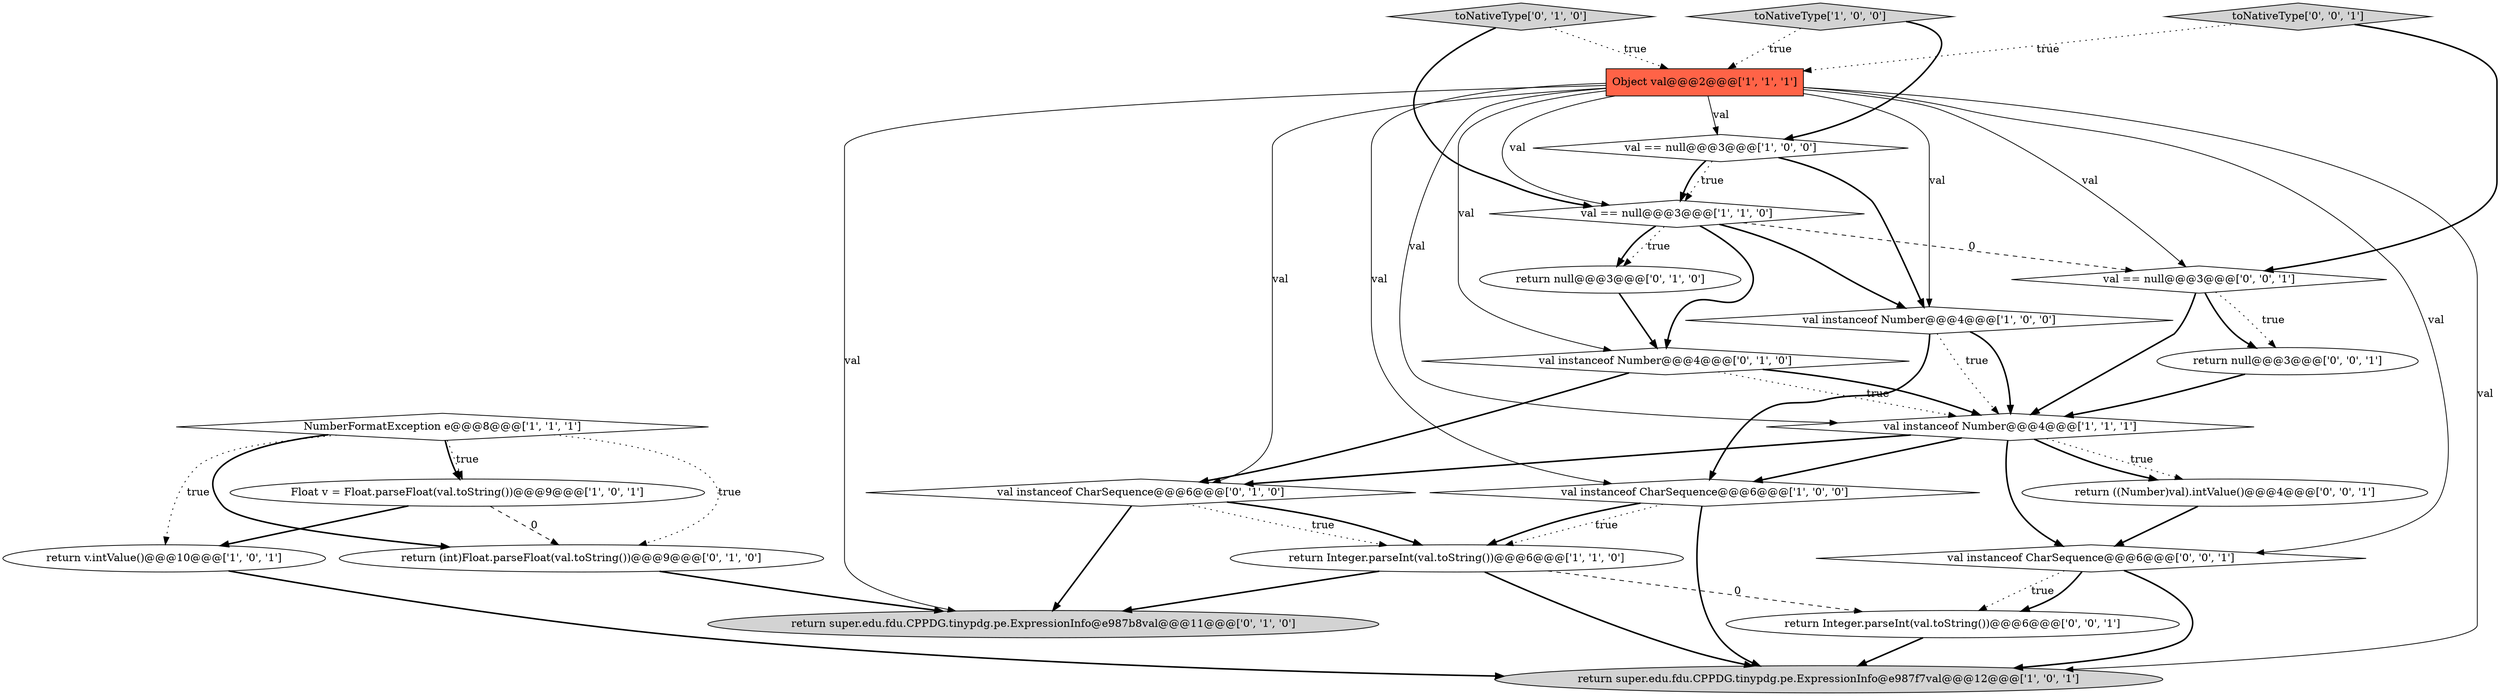 digraph {
3 [style = filled, label = "NumberFormatException e@@@8@@@['1', '1', '1']", fillcolor = white, shape = diamond image = "AAA0AAABBB1BBB"];
17 [style = filled, label = "toNativeType['0', '1', '0']", fillcolor = lightgray, shape = diamond image = "AAA0AAABBB2BBB"];
5 [style = filled, label = "toNativeType['1', '0', '0']", fillcolor = lightgray, shape = diamond image = "AAA0AAABBB1BBB"];
11 [style = filled, label = "return super.edu.fdu.CPPDG.tinypdg.pe.ExpressionInfo@e987f7val@@@12@@@['1', '0', '1']", fillcolor = lightgray, shape = ellipse image = "AAA0AAABBB1BBB"];
6 [style = filled, label = "Float v = Float.parseFloat(val.toString())@@@9@@@['1', '0', '1']", fillcolor = white, shape = ellipse image = "AAA0AAABBB1BBB"];
14 [style = filled, label = "val instanceof Number@@@4@@@['0', '1', '0']", fillcolor = white, shape = diamond image = "AAA0AAABBB2BBB"];
18 [style = filled, label = "return null@@@3@@@['0', '0', '1']", fillcolor = white, shape = ellipse image = "AAA0AAABBB3BBB"];
9 [style = filled, label = "return v.intValue()@@@10@@@['1', '0', '1']", fillcolor = white, shape = ellipse image = "AAA0AAABBB1BBB"];
8 [style = filled, label = "val instanceof Number@@@4@@@['1', '1', '1']", fillcolor = white, shape = diamond image = "AAA0AAABBB1BBB"];
21 [style = filled, label = "return Integer.parseInt(val.toString())@@@6@@@['0', '0', '1']", fillcolor = white, shape = ellipse image = "AAA0AAABBB3BBB"];
19 [style = filled, label = "return ((Number)val).intValue()@@@4@@@['0', '0', '1']", fillcolor = white, shape = ellipse image = "AAA0AAABBB3BBB"];
15 [style = filled, label = "return super.edu.fdu.CPPDG.tinypdg.pe.ExpressionInfo@e987b8val@@@11@@@['0', '1', '0']", fillcolor = lightgray, shape = ellipse image = "AAA0AAABBB2BBB"];
13 [style = filled, label = "return null@@@3@@@['0', '1', '0']", fillcolor = white, shape = ellipse image = "AAA0AAABBB2BBB"];
20 [style = filled, label = "val instanceof CharSequence@@@6@@@['0', '0', '1']", fillcolor = white, shape = diamond image = "AAA0AAABBB3BBB"];
7 [style = filled, label = "val == null@@@3@@@['1', '1', '0']", fillcolor = white, shape = diamond image = "AAA0AAABBB1BBB"];
4 [style = filled, label = "val instanceof Number@@@4@@@['1', '0', '0']", fillcolor = white, shape = diamond image = "AAA0AAABBB1BBB"];
22 [style = filled, label = "val == null@@@3@@@['0', '0', '1']", fillcolor = white, shape = diamond image = "AAA0AAABBB3BBB"];
10 [style = filled, label = "Object val@@@2@@@['1', '1', '1']", fillcolor = tomato, shape = box image = "AAA0AAABBB1BBB"];
23 [style = filled, label = "toNativeType['0', '0', '1']", fillcolor = lightgray, shape = diamond image = "AAA0AAABBB3BBB"];
2 [style = filled, label = "return Integer.parseInt(val.toString())@@@6@@@['1', '1', '0']", fillcolor = white, shape = ellipse image = "AAA0AAABBB1BBB"];
16 [style = filled, label = "val instanceof CharSequence@@@6@@@['0', '1', '0']", fillcolor = white, shape = diamond image = "AAA0AAABBB2BBB"];
0 [style = filled, label = "val instanceof CharSequence@@@6@@@['1', '0', '0']", fillcolor = white, shape = diamond image = "AAA0AAABBB1BBB"];
12 [style = filled, label = "return (int)Float.parseFloat(val.toString())@@@9@@@['0', '1', '0']", fillcolor = white, shape = ellipse image = "AAA1AAABBB2BBB"];
1 [style = filled, label = "val == null@@@3@@@['1', '0', '0']", fillcolor = white, shape = diamond image = "AAA0AAABBB1BBB"];
0->2 [style = dotted, label="true"];
8->16 [style = bold, label=""];
3->12 [style = dotted, label="true"];
21->11 [style = bold, label=""];
23->22 [style = bold, label=""];
10->20 [style = solid, label="val"];
5->10 [style = dotted, label="true"];
10->8 [style = solid, label="val"];
9->11 [style = bold, label=""];
22->8 [style = bold, label=""];
14->16 [style = bold, label=""];
16->2 [style = dotted, label="true"];
20->21 [style = dotted, label="true"];
10->4 [style = solid, label="val"];
8->0 [style = bold, label=""];
2->11 [style = bold, label=""];
12->15 [style = bold, label=""];
5->1 [style = bold, label=""];
10->14 [style = solid, label="val"];
19->20 [style = bold, label=""];
1->7 [style = dotted, label="true"];
23->10 [style = dotted, label="true"];
10->7 [style = solid, label="val"];
14->8 [style = dotted, label="true"];
7->13 [style = dotted, label="true"];
16->15 [style = bold, label=""];
4->8 [style = bold, label=""];
10->16 [style = solid, label="val"];
0->11 [style = bold, label=""];
8->19 [style = dotted, label="true"];
4->8 [style = dotted, label="true"];
3->6 [style = bold, label=""];
6->9 [style = bold, label=""];
7->13 [style = bold, label=""];
7->14 [style = bold, label=""];
16->2 [style = bold, label=""];
20->21 [style = bold, label=""];
6->12 [style = dashed, label="0"];
17->10 [style = dotted, label="true"];
3->12 [style = bold, label=""];
7->4 [style = bold, label=""];
7->22 [style = dashed, label="0"];
3->6 [style = dotted, label="true"];
10->15 [style = solid, label="val"];
14->8 [style = bold, label=""];
22->18 [style = bold, label=""];
1->4 [style = bold, label=""];
2->21 [style = dashed, label="0"];
10->0 [style = solid, label="val"];
18->8 [style = bold, label=""];
1->7 [style = bold, label=""];
0->2 [style = bold, label=""];
10->11 [style = solid, label="val"];
13->14 [style = bold, label=""];
22->18 [style = dotted, label="true"];
17->7 [style = bold, label=""];
10->1 [style = solid, label="val"];
3->9 [style = dotted, label="true"];
2->15 [style = bold, label=""];
8->20 [style = bold, label=""];
4->0 [style = bold, label=""];
8->19 [style = bold, label=""];
10->22 [style = solid, label="val"];
20->11 [style = bold, label=""];
}
